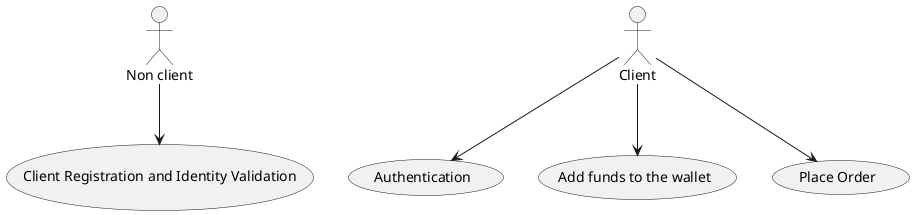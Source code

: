 @startuml
    "Non client"--> (Client Registration and Identity Validation)
    Client --> (Authentication)
    Client --> (Add funds to the wallet)
    Client --> (Place Order)
@enduml